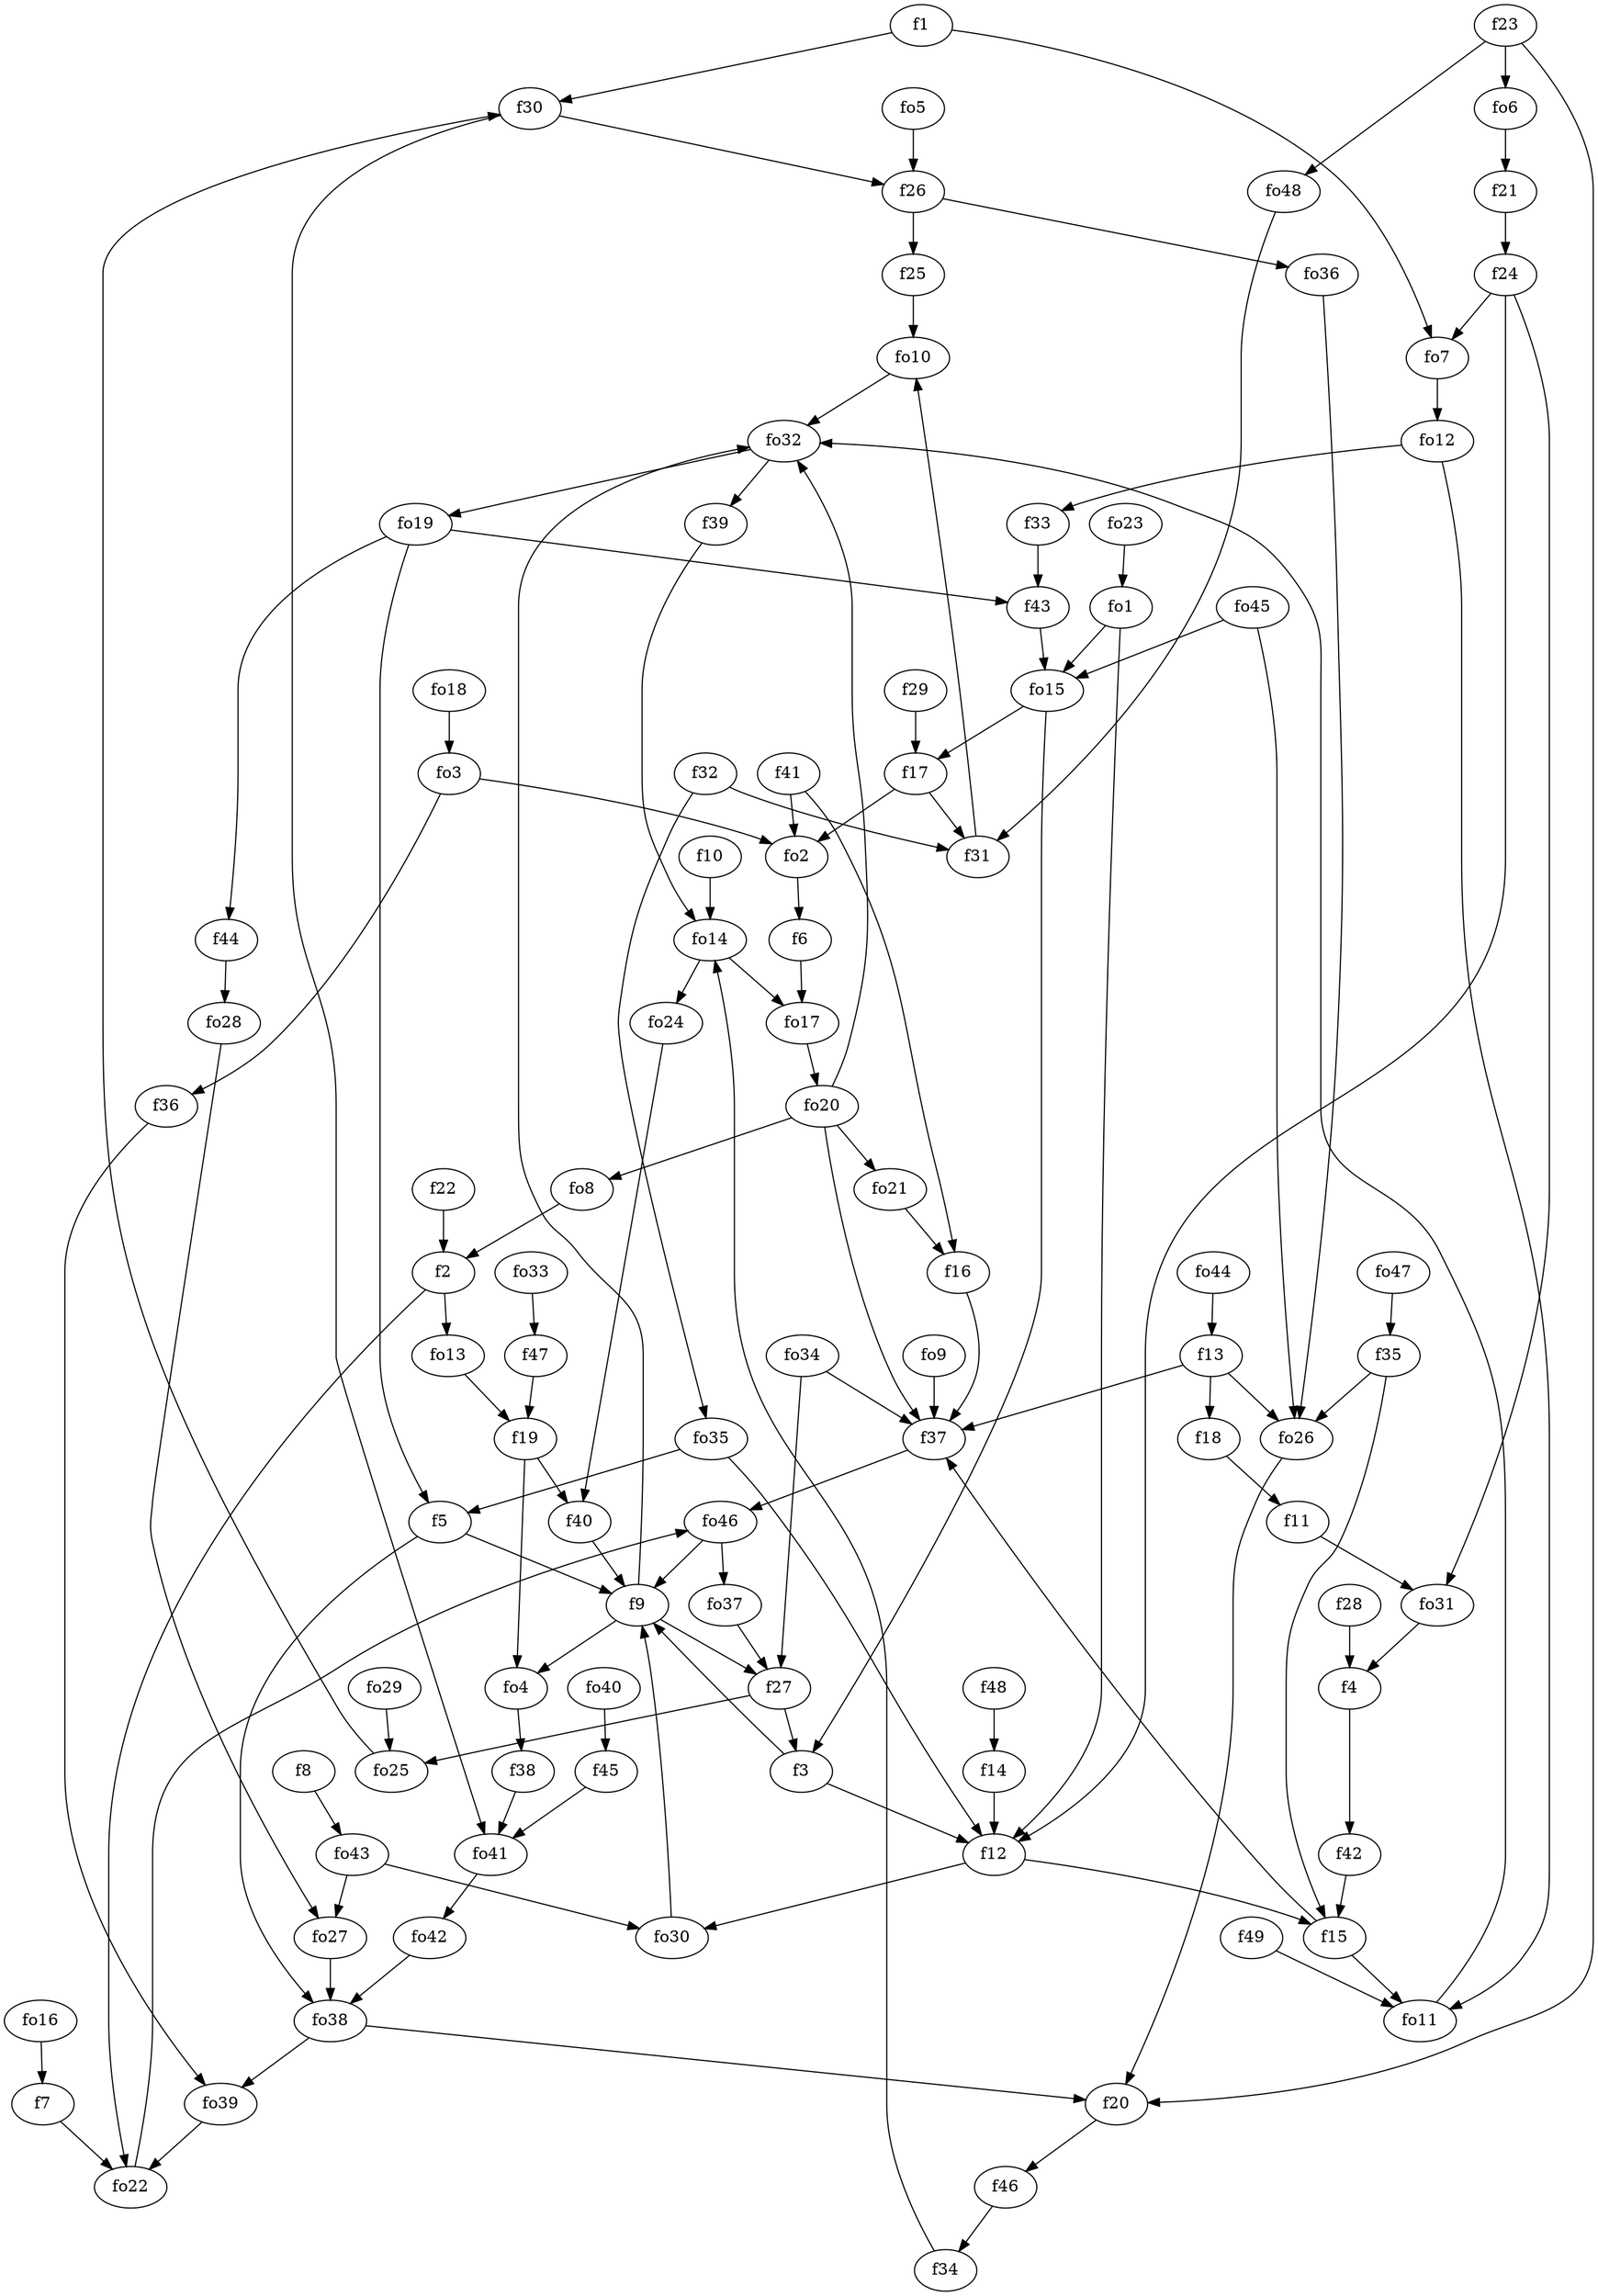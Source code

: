 strict digraph  {
f1;
f2;
f3;
f4;
f5;
f6;
f7;
f8;
f9;
f10;
f11;
f12;
f13;
f14;
f15;
f16;
f17;
f18;
f19;
f20;
f21;
f22;
f23;
f24;
f25;
f26;
f27;
f28;
f29;
f30;
f31;
f32;
f33;
f34;
f35;
f36;
f37;
f38;
f39;
f40;
f41;
f42;
f43;
f44;
f45;
f46;
f47;
f48;
f49;
fo1;
fo2;
fo3;
fo4;
fo5;
fo6;
fo7;
fo8;
fo9;
fo10;
fo11;
fo12;
fo13;
fo14;
fo15;
fo16;
fo17;
fo18;
fo19;
fo20;
fo21;
fo22;
fo23;
fo24;
fo25;
fo26;
fo27;
fo28;
fo29;
fo30;
fo31;
fo32;
fo33;
fo34;
fo35;
fo36;
fo37;
fo38;
fo39;
fo40;
fo41;
fo42;
fo43;
fo44;
fo45;
fo46;
fo47;
fo48;
f1 -> f30  [weight=2];
f1 -> fo7  [weight=2];
f2 -> fo22  [weight=2];
f2 -> fo13  [weight=2];
f3 -> f12  [weight=2];
f3 -> f9  [weight=2];
f4 -> f42  [weight=2];
f5 -> fo38  [weight=2];
f5 -> f9  [weight=2];
f6 -> fo17  [weight=2];
f7 -> fo22  [weight=2];
f8 -> fo43  [weight=2];
f9 -> f27  [weight=2];
f9 -> fo32  [weight=2];
f9 -> fo4  [weight=2];
f10 -> fo14  [weight=2];
f11 -> fo31  [weight=2];
f12 -> fo30  [weight=2];
f12 -> f15  [weight=2];
f13 -> f37  [weight=2];
f13 -> fo26  [weight=2];
f13 -> f18  [weight=2];
f14 -> f12  [weight=2];
f15 -> f37  [weight=2];
f15 -> fo11  [weight=2];
f16 -> f37  [weight=2];
f17 -> fo2  [weight=2];
f17 -> f31  [weight=2];
f18 -> f11  [weight=2];
f19 -> fo4  [weight=2];
f19 -> f40  [weight=2];
f20 -> f46  [weight=2];
f21 -> f24  [weight=2];
f22 -> f2  [weight=2];
f23 -> f20  [weight=2];
f23 -> fo48  [weight=2];
f23 -> fo6  [weight=2];
f24 -> f12  [weight=2];
f24 -> fo7  [weight=2];
f24 -> fo31  [weight=2];
f25 -> fo10  [weight=2];
f26 -> fo36  [weight=2];
f26 -> f25  [weight=2];
f27 -> f3  [weight=2];
f27 -> fo25  [weight=2];
f28 -> f4  [weight=2];
f29 -> f17  [weight=2];
f30 -> fo41  [weight=2];
f30 -> f26  [weight=2];
f31 -> fo10  [weight=2];
f32 -> fo35  [weight=2];
f32 -> f31  [weight=2];
f33 -> f43  [weight=2];
f34 -> fo14  [weight=2];
f35 -> fo26  [weight=2];
f35 -> f15  [weight=2];
f36 -> fo39  [weight=2];
f37 -> fo46  [weight=2];
f38 -> fo41  [weight=2];
f39 -> fo14  [weight=2];
f40 -> f9  [weight=2];
f41 -> fo2  [weight=2];
f41 -> f16  [weight=2];
f42 -> f15  [weight=2];
f43 -> fo15  [weight=2];
f44 -> fo28  [weight=2];
f45 -> fo41  [weight=2];
f46 -> f34  [weight=2];
f47 -> f19  [weight=2];
f48 -> f14  [weight=2];
f49 -> fo11  [weight=2];
fo1 -> f12  [weight=2];
fo1 -> fo15  [weight=2];
fo2 -> f6  [weight=2];
fo3 -> f36  [weight=2];
fo3 -> fo2  [weight=2];
fo4 -> f38  [weight=2];
fo5 -> f26  [weight=2];
fo6 -> f21  [weight=2];
fo7 -> fo12  [weight=2];
fo8 -> f2  [weight=2];
fo9 -> f37  [weight=2];
fo10 -> fo32  [weight=2];
fo11 -> fo32  [weight=2];
fo12 -> fo11  [weight=2];
fo12 -> f33  [weight=2];
fo13 -> f19  [weight=2];
fo14 -> fo17  [weight=2];
fo14 -> fo24  [weight=2];
fo15 -> f3  [weight=2];
fo15 -> f17  [weight=2];
fo16 -> f7  [weight=2];
fo17 -> fo20  [weight=2];
fo18 -> fo3  [weight=2];
fo19 -> f44  [weight=2];
fo19 -> f43  [weight=2];
fo19 -> f5  [weight=2];
fo20 -> fo21  [weight=2];
fo20 -> f37  [weight=2];
fo20 -> fo32  [weight=2];
fo20 -> fo8  [weight=2];
fo21 -> f16  [weight=2];
fo22 -> fo46  [weight=2];
fo23 -> fo1  [weight=2];
fo24 -> f40  [weight=2];
fo25 -> f30  [weight=2];
fo26 -> f20  [weight=2];
fo27 -> fo38  [weight=2];
fo28 -> fo27  [weight=2];
fo29 -> fo25  [weight=2];
fo30 -> f9  [weight=2];
fo31 -> f4  [weight=2];
fo32 -> fo19  [weight=2];
fo32 -> f39  [weight=2];
fo33 -> f47  [weight=2];
fo34 -> f37  [weight=2];
fo34 -> f27  [weight=2];
fo35 -> f12  [weight=2];
fo35 -> f5  [weight=2];
fo36 -> fo26  [weight=2];
fo37 -> f27  [weight=2];
fo38 -> f20  [weight=2];
fo38 -> fo39  [weight=2];
fo39 -> fo22  [weight=2];
fo40 -> f45  [weight=2];
fo41 -> fo42  [weight=2];
fo42 -> fo38  [weight=2];
fo43 -> fo27  [weight=2];
fo43 -> fo30  [weight=2];
fo44 -> f13  [weight=2];
fo45 -> fo26  [weight=2];
fo45 -> fo15  [weight=2];
fo46 -> f9  [weight=2];
fo46 -> fo37  [weight=2];
fo47 -> f35  [weight=2];
fo48 -> f31  [weight=2];
}
